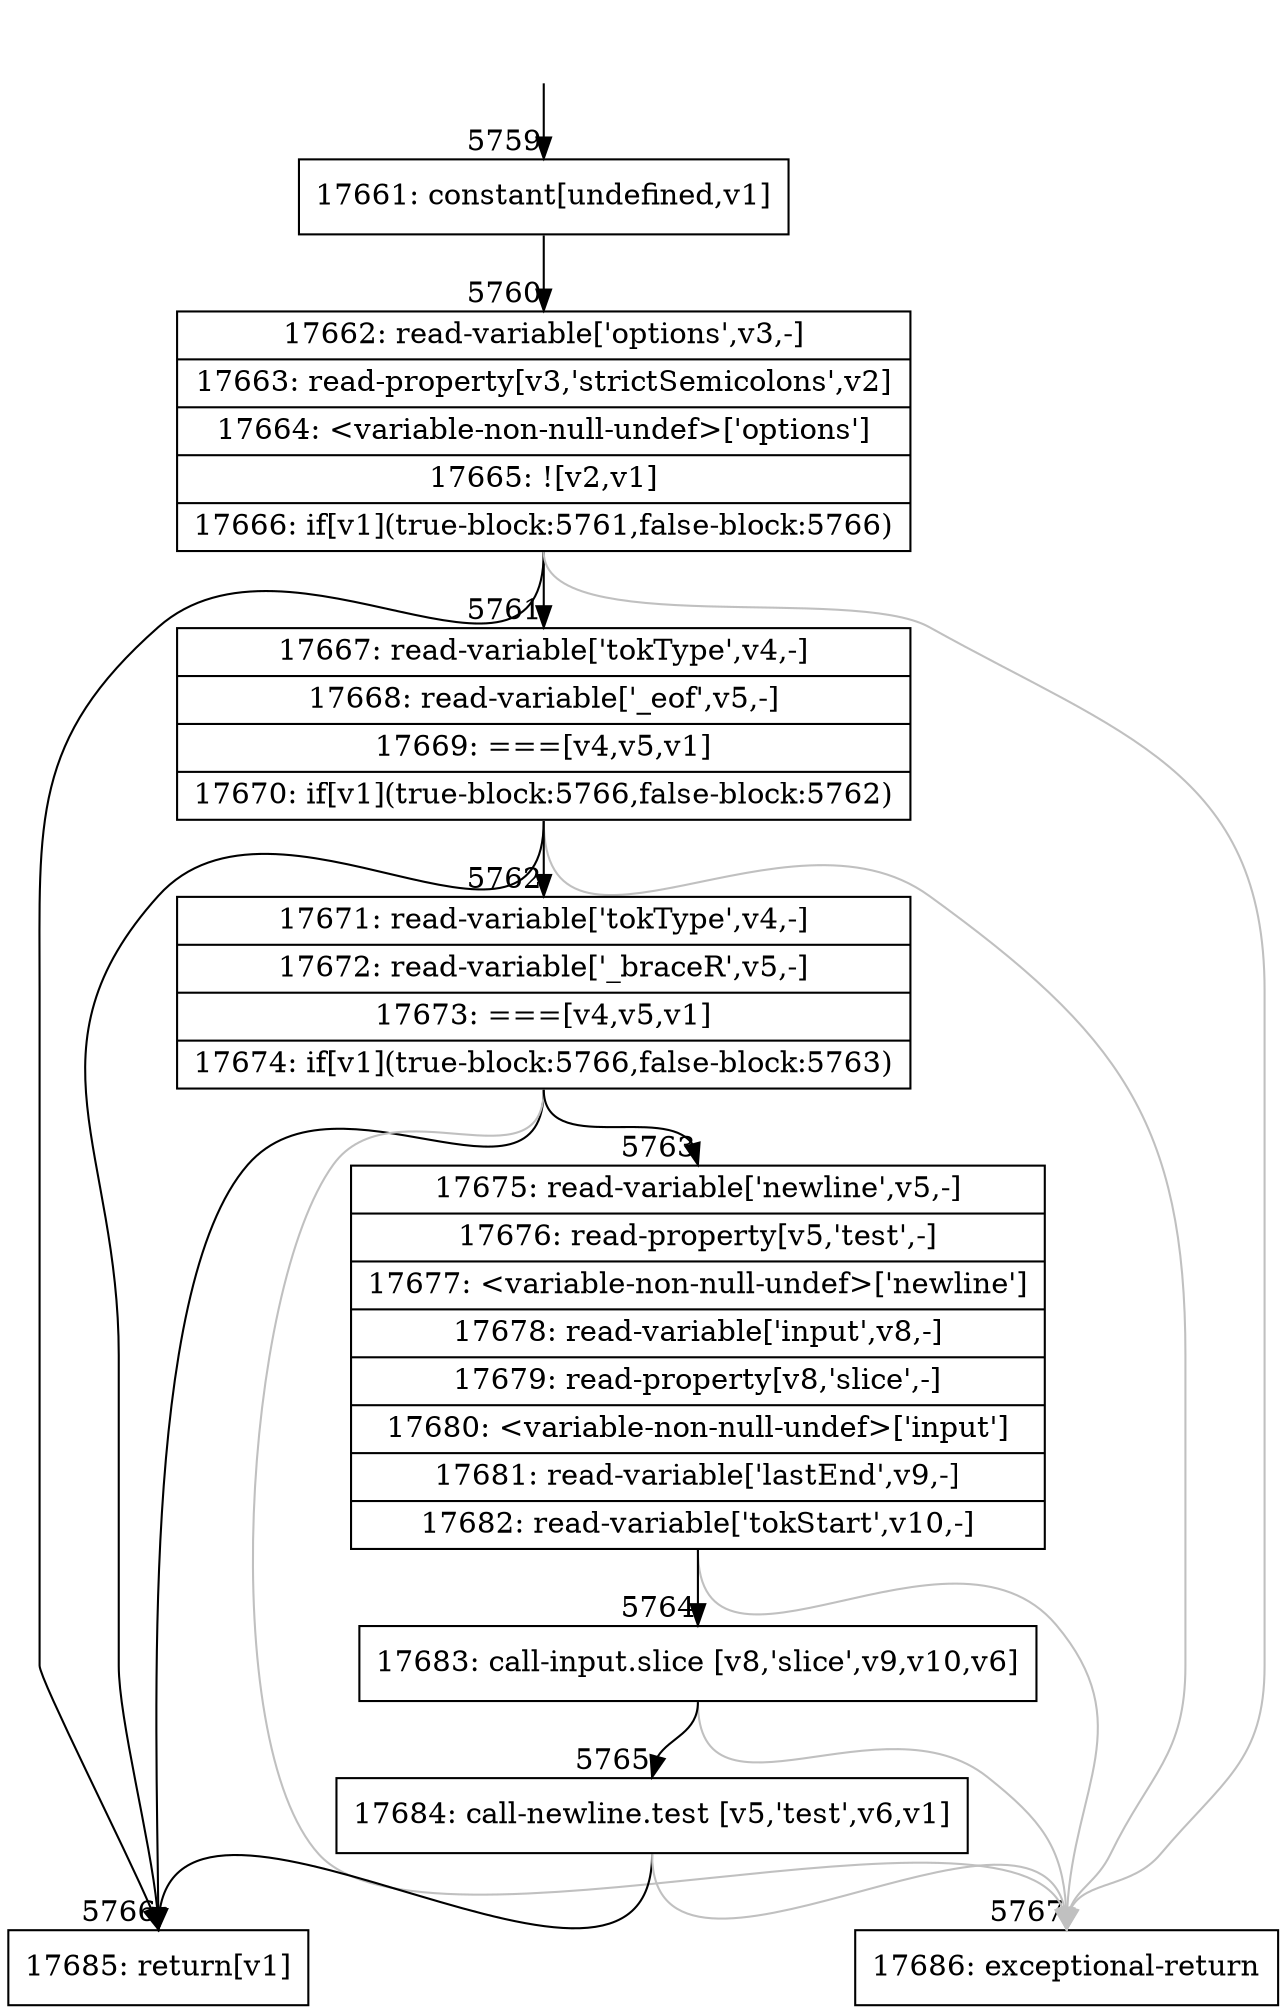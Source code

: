 digraph {
rankdir="TD"
BB_entry337[shape=none,label=""];
BB_entry337 -> BB5759 [tailport=s, headport=n, headlabel="    5759"]
BB5759 [shape=record label="{17661: constant[undefined,v1]}" ] 
BB5759 -> BB5760 [tailport=s, headport=n, headlabel="      5760"]
BB5760 [shape=record label="{17662: read-variable['options',v3,-]|17663: read-property[v3,'strictSemicolons',v2]|17664: \<variable-non-null-undef\>['options']|17665: ![v2,v1]|17666: if[v1](true-block:5761,false-block:5766)}" ] 
BB5760 -> BB5766 [tailport=s, headport=n, headlabel="      5766"]
BB5760 -> BB5761 [tailport=s, headport=n, headlabel="      5761"]
BB5760 -> BB5767 [tailport=s, headport=n, color=gray, headlabel="      5767"]
BB5761 [shape=record label="{17667: read-variable['tokType',v4,-]|17668: read-variable['_eof',v5,-]|17669: ===[v4,v5,v1]|17670: if[v1](true-block:5766,false-block:5762)}" ] 
BB5761 -> BB5766 [tailport=s, headport=n]
BB5761 -> BB5762 [tailport=s, headport=n, headlabel="      5762"]
BB5761 -> BB5767 [tailport=s, headport=n, color=gray]
BB5762 [shape=record label="{17671: read-variable['tokType',v4,-]|17672: read-variable['_braceR',v5,-]|17673: ===[v4,v5,v1]|17674: if[v1](true-block:5766,false-block:5763)}" ] 
BB5762 -> BB5766 [tailport=s, headport=n]
BB5762 -> BB5763 [tailport=s, headport=n, headlabel="      5763"]
BB5762 -> BB5767 [tailport=s, headport=n, color=gray]
BB5763 [shape=record label="{17675: read-variable['newline',v5,-]|17676: read-property[v5,'test',-]|17677: \<variable-non-null-undef\>['newline']|17678: read-variable['input',v8,-]|17679: read-property[v8,'slice',-]|17680: \<variable-non-null-undef\>['input']|17681: read-variable['lastEnd',v9,-]|17682: read-variable['tokStart',v10,-]}" ] 
BB5763 -> BB5764 [tailport=s, headport=n, headlabel="      5764"]
BB5763 -> BB5767 [tailport=s, headport=n, color=gray]
BB5764 [shape=record label="{17683: call-input.slice [v8,'slice',v9,v10,v6]}" ] 
BB5764 -> BB5765 [tailport=s, headport=n, headlabel="      5765"]
BB5764 -> BB5767 [tailport=s, headport=n, color=gray]
BB5765 [shape=record label="{17684: call-newline.test [v5,'test',v6,v1]}" ] 
BB5765 -> BB5766 [tailport=s, headport=n]
BB5765 -> BB5767 [tailport=s, headport=n, color=gray]
BB5766 [shape=record label="{17685: return[v1]}" ] 
BB5767 [shape=record label="{17686: exceptional-return}" ] 
//#$~ 5819
}
